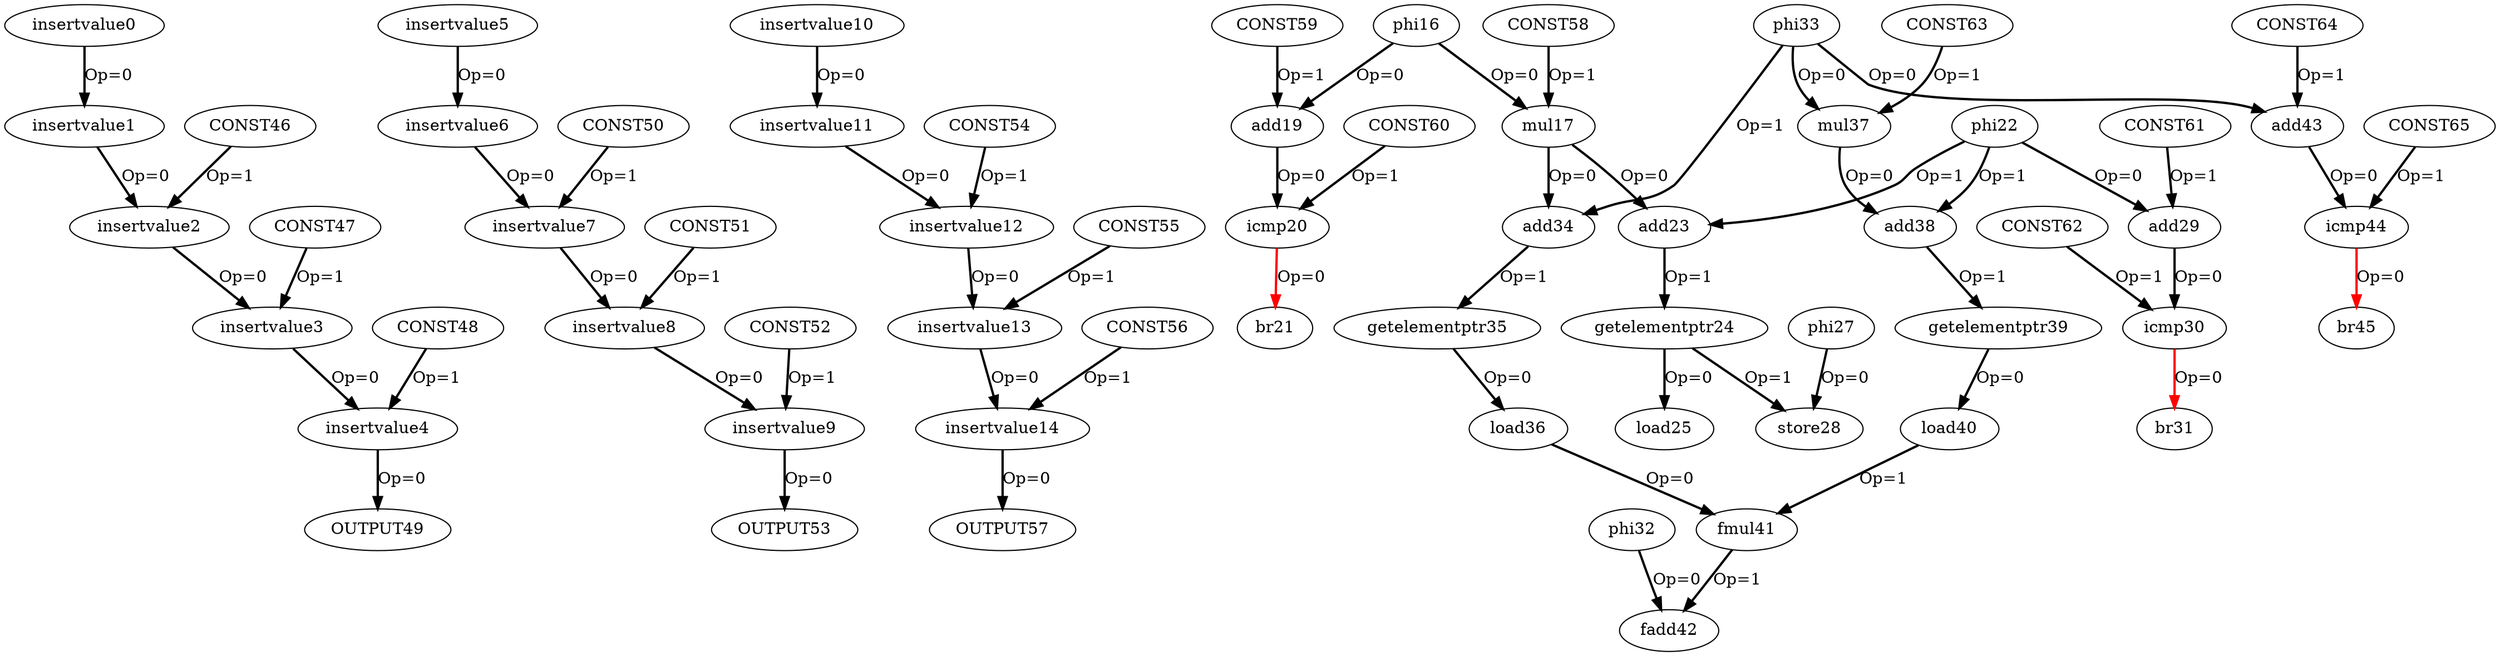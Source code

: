 digraph G {
subgraph cluster_2{
style = "dashed";
label = "level2";
subgraph cluster_1{
style = "dashed";
label = "level1";
subgraph cluster_0{
style = "dashed";
label = "level0";
}
}
}
insertvalue0 -> insertvalue1[color = black, style = bold, label = "Op=0"];
insertvalue1 -> insertvalue2[color = black, style = bold, label = "Op=0"];
CONST46 -> insertvalue2[color = black, style = bold, label = "Op=1"];
insertvalue2 -> insertvalue3[color = black, style = bold, label = "Op=0"];
CONST47 -> insertvalue3[color = black, style = bold, label = "Op=1"];
insertvalue3 -> insertvalue4[color = black, style = bold, label = "Op=0"];
CONST48 -> insertvalue4[color = black, style = bold, label = "Op=1"];
insertvalue4 -> OUTPUT49[color = black, style = bold, label = "Op=0"];
insertvalue5 -> insertvalue6[color = black, style = bold, label = "Op=0"];
insertvalue6 -> insertvalue7[color = black, style = bold, label = "Op=0"];
CONST50 -> insertvalue7[color = black, style = bold, label = "Op=1"];
insertvalue7 -> insertvalue8[color = black, style = bold, label = "Op=0"];
CONST51 -> insertvalue8[color = black, style = bold, label = "Op=1"];
insertvalue8 -> insertvalue9[color = black, style = bold, label = "Op=0"];
CONST52 -> insertvalue9[color = black, style = bold, label = "Op=1"];
insertvalue9 -> OUTPUT53[color = black, style = bold, label = "Op=0"];
insertvalue10 -> insertvalue11[color = black, style = bold, label = "Op=0"];
insertvalue11 -> insertvalue12[color = black, style = bold, label = "Op=0"];
CONST54 -> insertvalue12[color = black, style = bold, label = "Op=1"];
insertvalue12 -> insertvalue13[color = black, style = bold, label = "Op=0"];
CONST55 -> insertvalue13[color = black, style = bold, label = "Op=1"];
insertvalue13 -> insertvalue14[color = black, style = bold, label = "Op=0"];
CONST56 -> insertvalue14[color = black, style = bold, label = "Op=1"];
insertvalue14 -> OUTPUT57[color = black, style = bold, label = "Op=0"];
phi16 -> add19[color = black, style = bold, label = "Op=0"];
phi16 -> mul17[color = black, style = bold, label = "Op=0"];
CONST58 -> mul17[color = black, style = bold, label = "Op=1"];
mul17 -> add34[color = black, style = bold, label = "Op=0"];
mul17 -> add23[color = black, style = bold, label = "Op=0"];
CONST59 -> add19[color = black, style = bold, label = "Op=1"];
add19 -> icmp20[color = black, style = bold, label = "Op=0"];
CONST60 -> icmp20[color = black, style = bold, label = "Op=1"];
icmp20 -> br21[color = red, style = bold, label = "Op=0"];
phi22 -> add29[color = black, style = bold, label = "Op=0"];
phi22 -> add38[color = black, style = bold, label = "Op=1"];
phi22 -> add23[color = black, style = bold, label = "Op=1"];
add23 -> getelementptr24[color = black, style = bold, label = "Op=1"];
getelementptr24 -> store28[color = black, style = bold, label = "Op=1"];
getelementptr24 -> load25[color = black, style = bold, label = "Op=0"];
phi27 -> store28[color = black, style = bold, label = "Op=0"];
CONST61 -> add29[color = black, style = bold, label = "Op=1"];
add29 -> icmp30[color = black, style = bold, label = "Op=0"];
CONST62 -> icmp30[color = black, style = bold, label = "Op=1"];
icmp30 -> br31[color = red, style = bold, label = "Op=0"];
phi32 -> fadd42[color = black, style = bold, label = "Op=0"];
phi33 -> add43[color = black, style = bold, label = "Op=0"];
phi33 -> mul37[color = black, style = bold, label = "Op=0"];
phi33 -> add34[color = black, style = bold, label = "Op=1"];
add34 -> getelementptr35[color = black, style = bold, label = "Op=1"];
getelementptr35 -> load36[color = black, style = bold, label = "Op=0"];
load36 -> fmul41[color = black, style = bold, label = "Op=0"];
CONST63 -> mul37[color = black, style = bold, label = "Op=1"];
mul37 -> add38[color = black, style = bold, label = "Op=0"];
add38 -> getelementptr39[color = black, style = bold, label = "Op=1"];
getelementptr39 -> load40[color = black, style = bold, label = "Op=0"];
load40 -> fmul41[color = black, style = bold, label = "Op=1"];
fmul41 -> fadd42[color = black, style = bold, label = "Op=1"];
CONST64 -> add43[color = black, style = bold, label = "Op=1"];
add43 -> icmp44[color = black, style = bold, label = "Op=0"];
CONST65 -> icmp44[color = black, style = bold, label = "Op=1"];
icmp44 -> br45[color = red, style = bold, label = "Op=0"];
}
